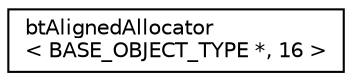 digraph "Graphical Class Hierarchy"
{
  edge [fontname="Helvetica",fontsize="10",labelfontname="Helvetica",labelfontsize="10"];
  node [fontname="Helvetica",fontsize="10",shape=record];
  rankdir="LR";
  Node1 [label="btAlignedAllocator\l\< BASE_OBJECT_TYPE *, 16 \>",height=0.2,width=0.4,color="black", fillcolor="white", style="filled",URL="$classbt_aligned_allocator.html"];
}
